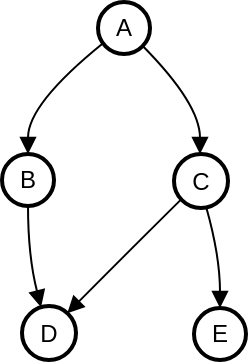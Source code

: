 <mxfile version="24.7.17">
  <diagram name="Page-1" id="YGSRjCei_8j5BNqLQOy4">
    <mxGraphModel>
      <root>
        <mxCell id="0" />
        <mxCell id="1" parent="0" />
        <mxCell id="2" value="A" style="ellipse;aspect=fixed;strokeWidth=2;whiteSpace=wrap;" vertex="1" parent="1">
          <mxGeometry x="56" y="8" width="26" height="26" as="geometry" />
        </mxCell>
        <mxCell id="3" value="B" style="ellipse;aspect=fixed;strokeWidth=2;whiteSpace=wrap;" vertex="1" parent="1">
          <mxGeometry x="8" y="84" width="26" height="26" as="geometry" />
        </mxCell>
        <mxCell id="4" value="C" style="ellipse;aspect=fixed;strokeWidth=2;whiteSpace=wrap;" vertex="1" parent="1">
          <mxGeometry x="94" y="84" width="27" height="27" as="geometry" />
        </mxCell>
        <mxCell id="5" value="D" style="ellipse;aspect=fixed;strokeWidth=2;whiteSpace=wrap;" vertex="1" parent="1">
          <mxGeometry x="18" y="160" width="27" height="27" as="geometry" />
        </mxCell>
        <mxCell id="6" value="E" style="ellipse;aspect=fixed;strokeWidth=2;whiteSpace=wrap;" vertex="1" parent="1">
          <mxGeometry x="104" y="161" width="26" height="26" as="geometry" />
        </mxCell>
        <mxCell id="7" value="" style="curved=1;startArrow=none;endArrow=block;exitX=0;exitY=0.88;entryX=0.49;entryY=0;" edge="1" parent="1" source="2" target="3">
          <mxGeometry relative="1" as="geometry">
            <Array as="points">
              <mxPoint x="21" y="59" />
            </Array>
          </mxGeometry>
        </mxCell>
        <mxCell id="8" value="" style="curved=1;startArrow=none;endArrow=block;exitX=0.99;exitY=0.98;entryX=0.48;entryY=-0.01;" edge="1" parent="1" source="2" target="4">
          <mxGeometry relative="1" as="geometry">
            <Array as="points">
              <mxPoint x="107" y="59" />
            </Array>
          </mxGeometry>
        </mxCell>
        <mxCell id="9" value="" style="curved=1;startArrow=none;endArrow=block;exitX=0.49;exitY=0.99;entryX=0.35;entryY=0.01;" edge="1" parent="1" source="3" target="5">
          <mxGeometry relative="1" as="geometry">
            <Array as="points">
              <mxPoint x="21" y="135" />
            </Array>
          </mxGeometry>
        </mxCell>
        <mxCell id="10" value="" style="curved=1;startArrow=none;endArrow=block;exitX=-0.01;exitY=0.97;entryX=0.96;entryY=0.01;" edge="1" parent="1" source="4" target="5">
          <mxGeometry relative="1" as="geometry">
            <Array as="points">
              <mxPoint x="69" y="135" />
            </Array>
          </mxGeometry>
        </mxCell>
        <mxCell id="11" value="" style="curved=1;startArrow=none;endArrow=block;exitX=0.61;exitY=0.97;entryX=0.5;entryY=-0.01;" edge="1" parent="1" source="4" target="6">
          <mxGeometry relative="1" as="geometry">
            <Array as="points">
              <mxPoint x="117" y="135" />
            </Array>
          </mxGeometry>
        </mxCell>
      </root>
    </mxGraphModel>
  </diagram>
</mxfile>
